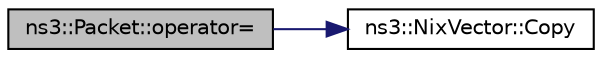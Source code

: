 digraph "ns3::Packet::operator="
{
 // LATEX_PDF_SIZE
  edge [fontname="Helvetica",fontsize="10",labelfontname="Helvetica",labelfontsize="10"];
  node [fontname="Helvetica",fontsize="10",shape=record];
  rankdir="LR";
  Node1 [label="ns3::Packet::operator=",height=0.2,width=0.4,color="black", fillcolor="grey75", style="filled", fontcolor="black",tooltip="Basic assignment."];
  Node1 -> Node2 [color="midnightblue",fontsize="10",style="solid",fontname="Helvetica"];
  Node2 [label="ns3::NixVector::Copy",height=0.2,width=0.4,color="black", fillcolor="white", style="filled",URL="$classns3_1_1_nix_vector.html#a1df77b95e43cd87e2c5859d5bdfaa5d1",tooltip=" "];
}
